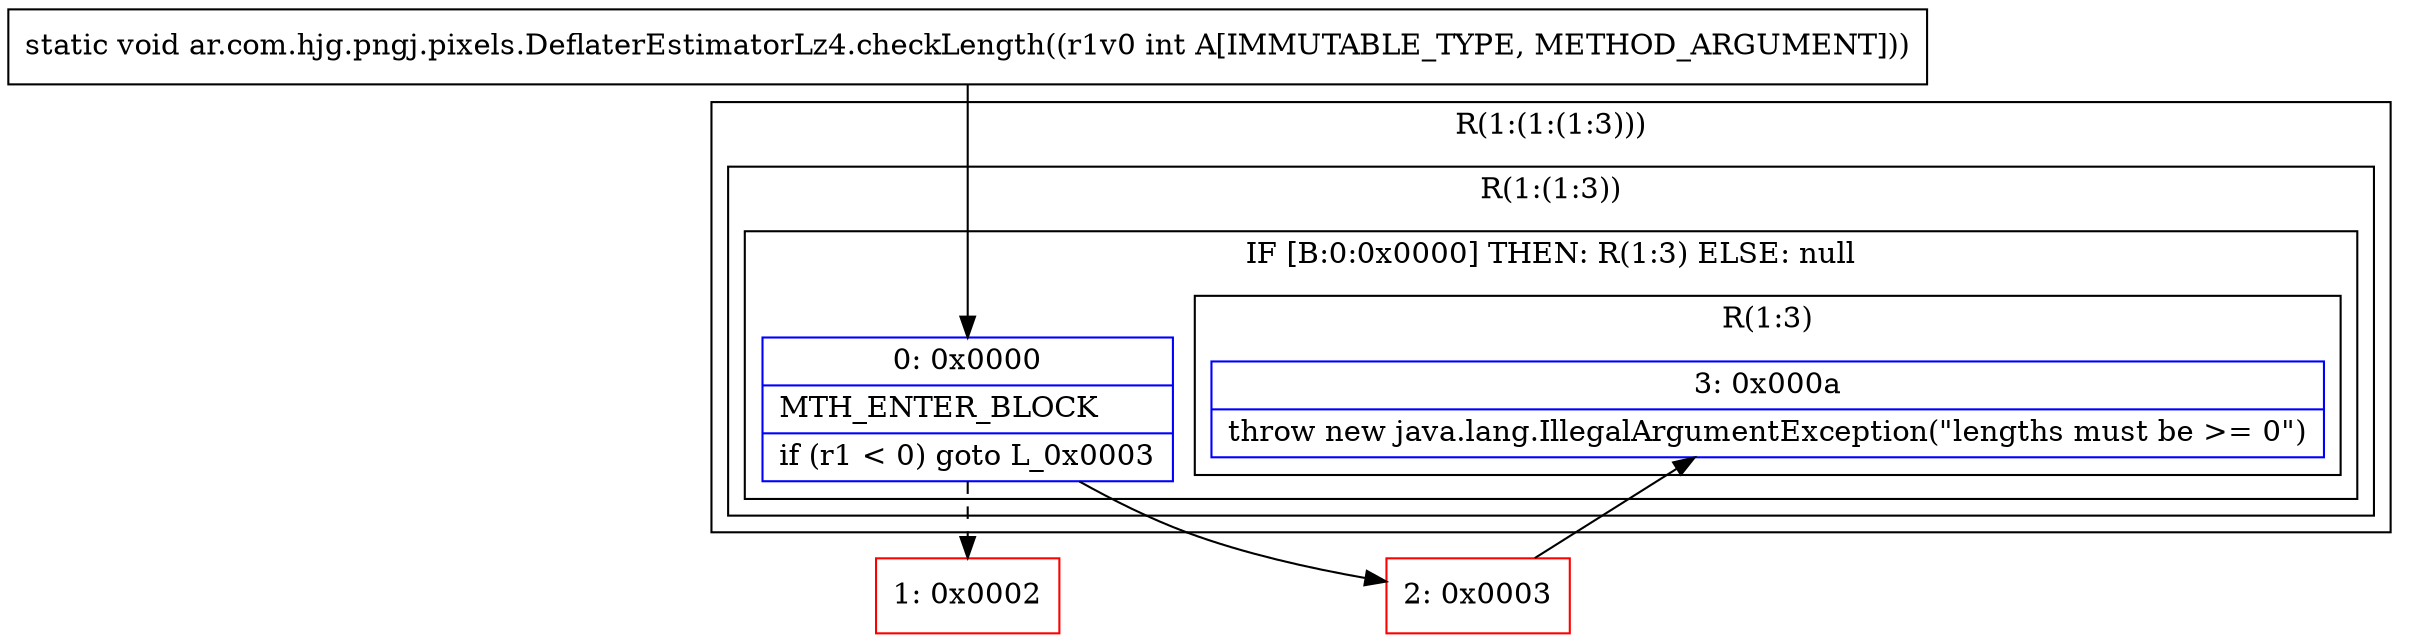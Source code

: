 digraph "CFG forar.com.hjg.pngj.pixels.DeflaterEstimatorLz4.checkLength(I)V" {
subgraph cluster_Region_424331566 {
label = "R(1:(1:(1:3)))";
node [shape=record,color=blue];
subgraph cluster_Region_1513333272 {
label = "R(1:(1:3))";
node [shape=record,color=blue];
subgraph cluster_IfRegion_1766874918 {
label = "IF [B:0:0x0000] THEN: R(1:3) ELSE: null";
node [shape=record,color=blue];
Node_0 [shape=record,label="{0\:\ 0x0000|MTH_ENTER_BLOCK\l|if (r1 \< 0) goto L_0x0003\l}"];
subgraph cluster_Region_1751232350 {
label = "R(1:3)";
node [shape=record,color=blue];
Node_3 [shape=record,label="{3\:\ 0x000a|throw new java.lang.IllegalArgumentException(\"lengths must be \>= 0\")\l}"];
}
}
}
}
Node_1 [shape=record,color=red,label="{1\:\ 0x0002}"];
Node_2 [shape=record,color=red,label="{2\:\ 0x0003}"];
MethodNode[shape=record,label="{static void ar.com.hjg.pngj.pixels.DeflaterEstimatorLz4.checkLength((r1v0 int A[IMMUTABLE_TYPE, METHOD_ARGUMENT])) }"];
MethodNode -> Node_0;
Node_0 -> Node_1[style=dashed];
Node_0 -> Node_2;
Node_2 -> Node_3;
}

